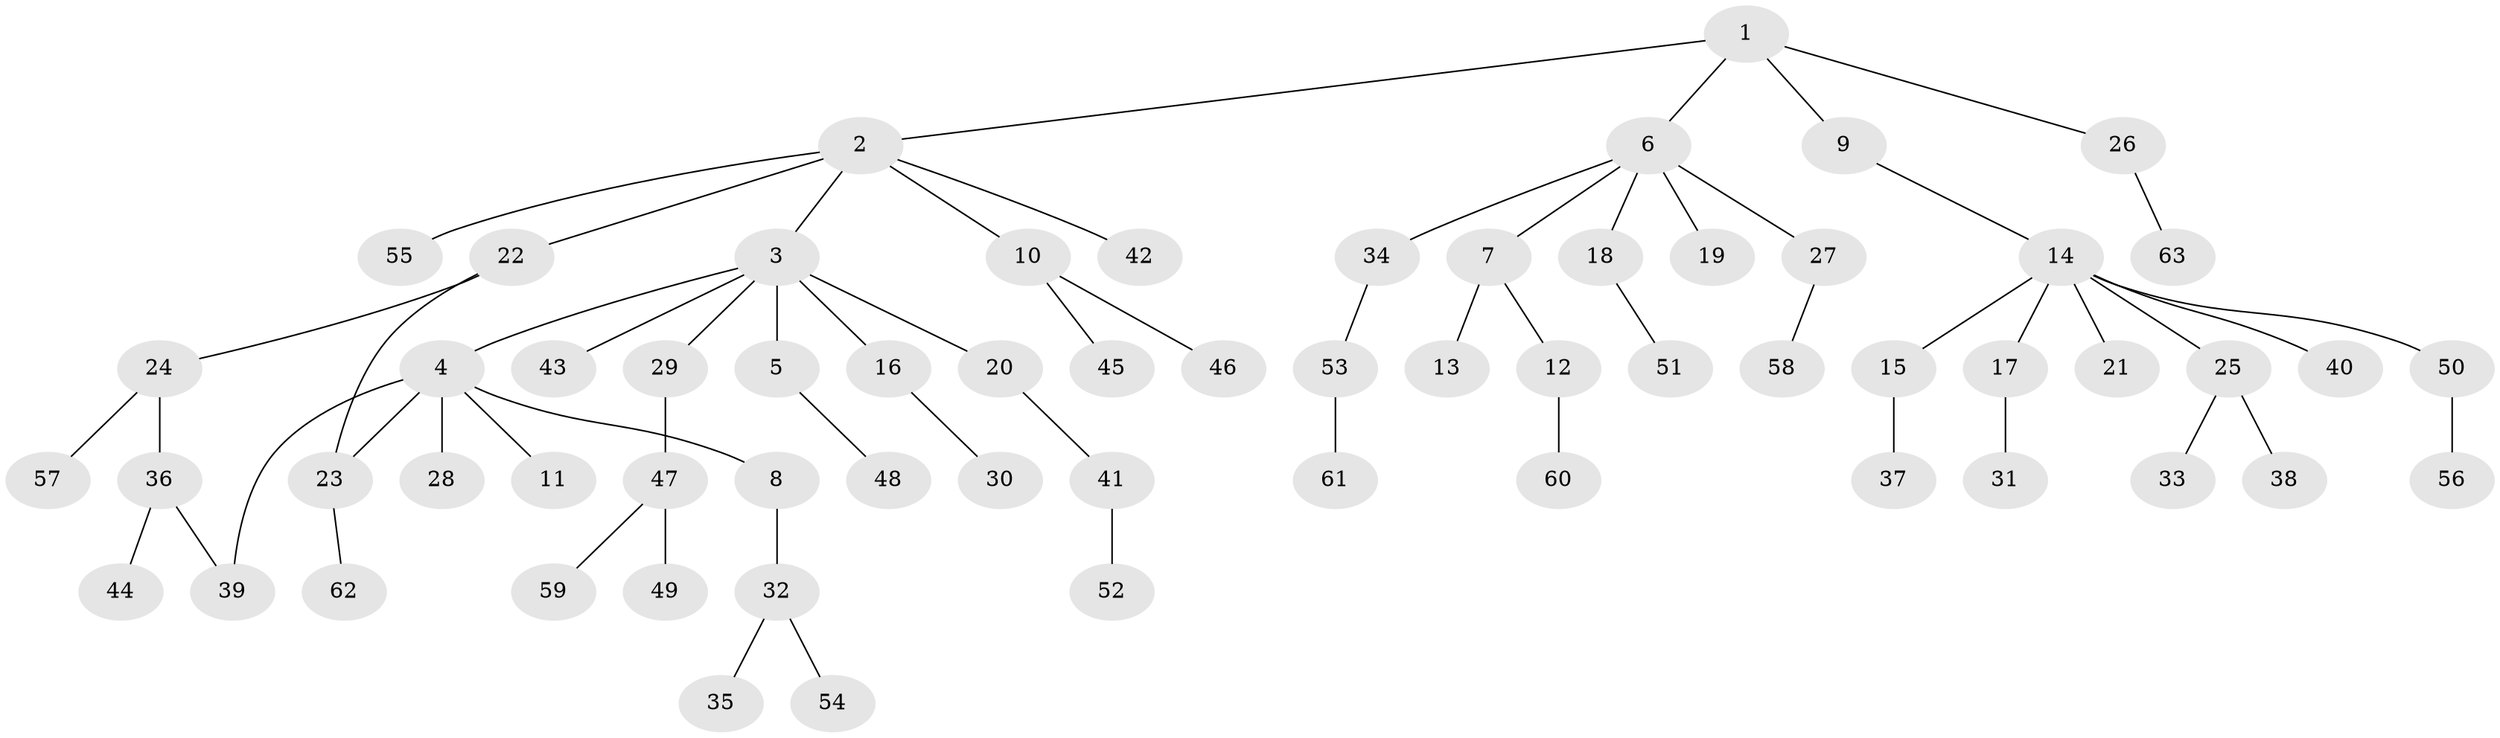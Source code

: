 // Generated by graph-tools (version 1.1) at 2025/11/02/27/25 16:11:11]
// undirected, 63 vertices, 64 edges
graph export_dot {
graph [start="1"]
  node [color=gray90,style=filled];
  1;
  2;
  3;
  4;
  5;
  6;
  7;
  8;
  9;
  10;
  11;
  12;
  13;
  14;
  15;
  16;
  17;
  18;
  19;
  20;
  21;
  22;
  23;
  24;
  25;
  26;
  27;
  28;
  29;
  30;
  31;
  32;
  33;
  34;
  35;
  36;
  37;
  38;
  39;
  40;
  41;
  42;
  43;
  44;
  45;
  46;
  47;
  48;
  49;
  50;
  51;
  52;
  53;
  54;
  55;
  56;
  57;
  58;
  59;
  60;
  61;
  62;
  63;
  1 -- 2;
  1 -- 6;
  1 -- 9;
  1 -- 26;
  2 -- 3;
  2 -- 10;
  2 -- 22;
  2 -- 42;
  2 -- 55;
  3 -- 4;
  3 -- 5;
  3 -- 16;
  3 -- 20;
  3 -- 29;
  3 -- 43;
  4 -- 8;
  4 -- 11;
  4 -- 23;
  4 -- 28;
  4 -- 39;
  5 -- 48;
  6 -- 7;
  6 -- 18;
  6 -- 19;
  6 -- 27;
  6 -- 34;
  7 -- 12;
  7 -- 13;
  8 -- 32;
  9 -- 14;
  10 -- 45;
  10 -- 46;
  12 -- 60;
  14 -- 15;
  14 -- 17;
  14 -- 21;
  14 -- 25;
  14 -- 40;
  14 -- 50;
  15 -- 37;
  16 -- 30;
  17 -- 31;
  18 -- 51;
  20 -- 41;
  22 -- 23;
  22 -- 24;
  23 -- 62;
  24 -- 36;
  24 -- 57;
  25 -- 33;
  25 -- 38;
  26 -- 63;
  27 -- 58;
  29 -- 47;
  32 -- 35;
  32 -- 54;
  34 -- 53;
  36 -- 39;
  36 -- 44;
  41 -- 52;
  47 -- 49;
  47 -- 59;
  50 -- 56;
  53 -- 61;
}

